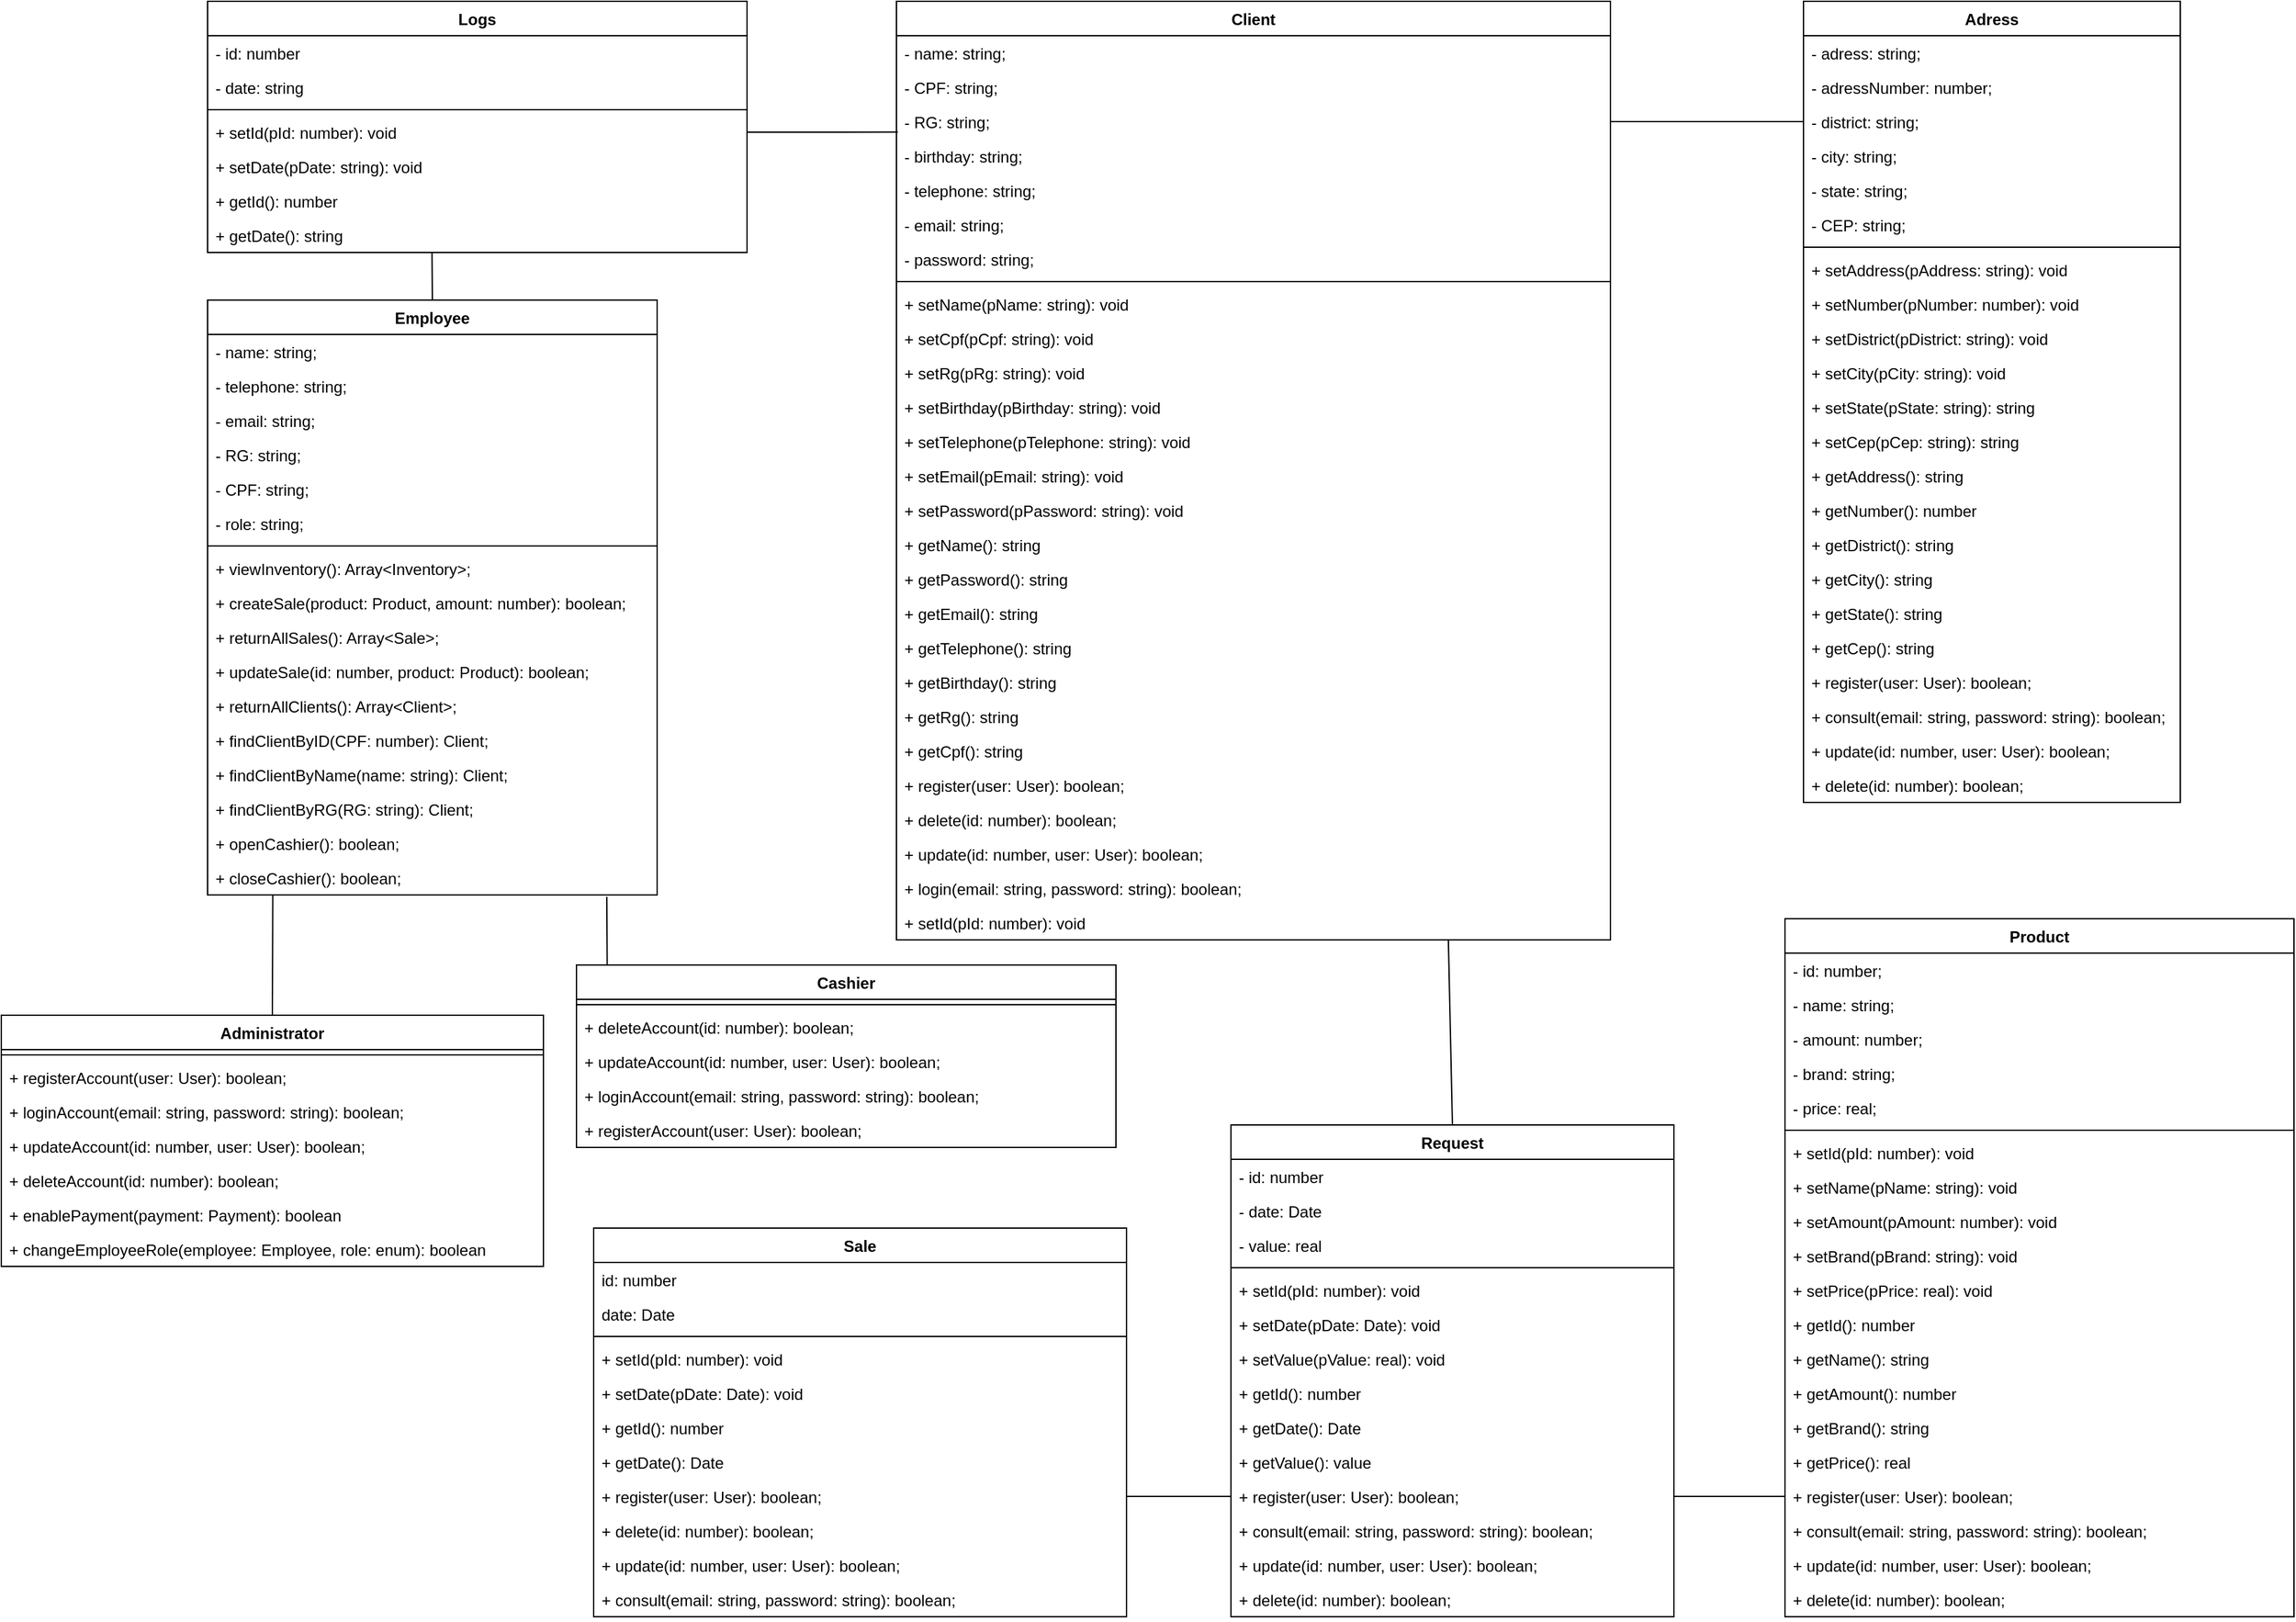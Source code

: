 <mxfile version="20.6.0" type="device"><diagram id="tKwl5_TfvMXW7KMyTv_k" name="diagrama de classes"><mxGraphModel dx="4805" dy="2795" grid="1" gridSize="10" guides="1" tooltips="1" connect="1" arrows="1" fold="1" page="1" pageScale="1" pageWidth="827" pageHeight="1169" math="0" shadow="0"><root><mxCell id="0"/><mxCell id="1" parent="0"/><mxCell id="z7mMHVR0RFEqDl9WPPg_-149" style="edgeStyle=none;rounded=0;orthogonalLoop=1;jettySize=auto;html=1;exitX=0.5;exitY=0;exitDx=0;exitDy=0;entryX=0.416;entryY=1.006;entryDx=0;entryDy=0;entryPerimeter=0;endArrow=none;endFill=0;" edge="1" parent="1" source="z7mMHVR0RFEqDl9WPPg_-150" target="z7mMHVR0RFEqDl9WPPg_-293"><mxGeometry relative="1" as="geometry"/></mxCell><mxCell id="z7mMHVR0RFEqDl9WPPg_-150" value="Employee" style="swimlane;fontStyle=1;align=center;verticalAlign=top;childLayout=stackLayout;horizontal=1;startSize=26;horizontalStack=0;resizeParent=1;resizeParentMax=0;resizeLast=0;collapsible=1;marginBottom=0;" vertex="1" parent="1"><mxGeometry x="-1086" y="207" width="340" height="450" as="geometry"/></mxCell><mxCell id="z7mMHVR0RFEqDl9WPPg_-151" value="- name: string;" style="text;strokeColor=none;fillColor=none;align=left;verticalAlign=top;spacingLeft=4;spacingRight=4;overflow=hidden;rotatable=0;points=[[0,0.5],[1,0.5]];portConstraint=eastwest;" vertex="1" parent="z7mMHVR0RFEqDl9WPPg_-150"><mxGeometry y="26" width="340" height="26" as="geometry"/></mxCell><mxCell id="z7mMHVR0RFEqDl9WPPg_-152" value="- telephone: string;" style="text;strokeColor=none;fillColor=none;align=left;verticalAlign=top;spacingLeft=4;spacingRight=4;overflow=hidden;rotatable=0;points=[[0,0.5],[1,0.5]];portConstraint=eastwest;" vertex="1" parent="z7mMHVR0RFEqDl9WPPg_-150"><mxGeometry y="52" width="340" height="26" as="geometry"/></mxCell><mxCell id="z7mMHVR0RFEqDl9WPPg_-153" value="- email: string;" style="text;strokeColor=none;fillColor=none;align=left;verticalAlign=top;spacingLeft=4;spacingRight=4;overflow=hidden;rotatable=0;points=[[0,0.5],[1,0.5]];portConstraint=eastwest;" vertex="1" parent="z7mMHVR0RFEqDl9WPPg_-150"><mxGeometry y="78" width="340" height="26" as="geometry"/></mxCell><mxCell id="z7mMHVR0RFEqDl9WPPg_-154" value="- RG: string;" style="text;strokeColor=none;fillColor=none;align=left;verticalAlign=top;spacingLeft=4;spacingRight=4;overflow=hidden;rotatable=0;points=[[0,0.5],[1,0.5]];portConstraint=eastwest;" vertex="1" parent="z7mMHVR0RFEqDl9WPPg_-150"><mxGeometry y="104" width="340" height="26" as="geometry"/></mxCell><mxCell id="z7mMHVR0RFEqDl9WPPg_-155" value="- CPF: string;" style="text;strokeColor=none;fillColor=none;align=left;verticalAlign=top;spacingLeft=4;spacingRight=4;overflow=hidden;rotatable=0;points=[[0,0.5],[1,0.5]];portConstraint=eastwest;" vertex="1" parent="z7mMHVR0RFEqDl9WPPg_-150"><mxGeometry y="130" width="340" height="26" as="geometry"/></mxCell><mxCell id="z7mMHVR0RFEqDl9WPPg_-156" value="- role: string;" style="text;strokeColor=none;fillColor=none;align=left;verticalAlign=top;spacingLeft=4;spacingRight=4;overflow=hidden;rotatable=0;points=[[0,0.5],[1,0.5]];portConstraint=eastwest;" vertex="1" parent="z7mMHVR0RFEqDl9WPPg_-150"><mxGeometry y="156" width="340" height="26" as="geometry"/></mxCell><mxCell id="z7mMHVR0RFEqDl9WPPg_-157" value="" style="line;strokeWidth=1;fillColor=none;align=left;verticalAlign=middle;spacingTop=-1;spacingLeft=3;spacingRight=3;rotatable=0;labelPosition=right;points=[];portConstraint=eastwest;strokeColor=inherit;" vertex="1" parent="z7mMHVR0RFEqDl9WPPg_-150"><mxGeometry y="182" width="340" height="8" as="geometry"/></mxCell><mxCell id="z7mMHVR0RFEqDl9WPPg_-158" value="+ viewInventory(): Array&lt;Inventory&gt;;" style="text;strokeColor=none;fillColor=none;align=left;verticalAlign=top;spacingLeft=4;spacingRight=4;overflow=hidden;rotatable=0;points=[[0,0.5],[1,0.5]];portConstraint=eastwest;" vertex="1" parent="z7mMHVR0RFEqDl9WPPg_-150"><mxGeometry y="190" width="340" height="26" as="geometry"/></mxCell><mxCell id="z7mMHVR0RFEqDl9WPPg_-159" value="+ createSale(product: Product, amount: number): boolean;" style="text;strokeColor=none;fillColor=none;align=left;verticalAlign=top;spacingLeft=4;spacingRight=4;overflow=hidden;rotatable=0;points=[[0,0.5],[1,0.5]];portConstraint=eastwest;" vertex="1" parent="z7mMHVR0RFEqDl9WPPg_-150"><mxGeometry y="216" width="340" height="26" as="geometry"/></mxCell><mxCell id="z7mMHVR0RFEqDl9WPPg_-160" value="+ returnAllSales(): Array&lt;Sale&gt;;" style="text;strokeColor=none;fillColor=none;align=left;verticalAlign=top;spacingLeft=4;spacingRight=4;overflow=hidden;rotatable=0;points=[[0,0.5],[1,0.5]];portConstraint=eastwest;" vertex="1" parent="z7mMHVR0RFEqDl9WPPg_-150"><mxGeometry y="242" width="340" height="26" as="geometry"/></mxCell><mxCell id="z7mMHVR0RFEqDl9WPPg_-161" value="+ updateSale(id: number, product: Product): boolean;" style="text;strokeColor=none;fillColor=none;align=left;verticalAlign=top;spacingLeft=4;spacingRight=4;overflow=hidden;rotatable=0;points=[[0,0.5],[1,0.5]];portConstraint=eastwest;" vertex="1" parent="z7mMHVR0RFEqDl9WPPg_-150"><mxGeometry y="268" width="340" height="26" as="geometry"/></mxCell><mxCell id="z7mMHVR0RFEqDl9WPPg_-162" value="+ returnAllClients(): Array&lt;Client&gt;;" style="text;strokeColor=none;fillColor=none;align=left;verticalAlign=top;spacingLeft=4;spacingRight=4;overflow=hidden;rotatable=0;points=[[0,0.5],[1,0.5]];portConstraint=eastwest;" vertex="1" parent="z7mMHVR0RFEqDl9WPPg_-150"><mxGeometry y="294" width="340" height="26" as="geometry"/></mxCell><mxCell id="z7mMHVR0RFEqDl9WPPg_-163" value="+ findClientByID(CPF: number): Client;" style="text;strokeColor=none;fillColor=none;align=left;verticalAlign=top;spacingLeft=4;spacingRight=4;overflow=hidden;rotatable=0;points=[[0,0.5],[1,0.5]];portConstraint=eastwest;" vertex="1" parent="z7mMHVR0RFEqDl9WPPg_-150"><mxGeometry y="320" width="340" height="26" as="geometry"/></mxCell><mxCell id="z7mMHVR0RFEqDl9WPPg_-164" value="+ findClientByName(name: string): Client;" style="text;strokeColor=none;fillColor=none;align=left;verticalAlign=top;spacingLeft=4;spacingRight=4;overflow=hidden;rotatable=0;points=[[0,0.5],[1,0.5]];portConstraint=eastwest;" vertex="1" parent="z7mMHVR0RFEqDl9WPPg_-150"><mxGeometry y="346" width="340" height="26" as="geometry"/></mxCell><mxCell id="z7mMHVR0RFEqDl9WPPg_-165" value="+ findClientByRG(RG: string): Client;" style="text;strokeColor=none;fillColor=none;align=left;verticalAlign=top;spacingLeft=4;spacingRight=4;overflow=hidden;rotatable=0;points=[[0,0.5],[1,0.5]];portConstraint=eastwest;" vertex="1" parent="z7mMHVR0RFEqDl9WPPg_-150"><mxGeometry y="372" width="340" height="26" as="geometry"/></mxCell><mxCell id="z7mMHVR0RFEqDl9WPPg_-166" value="+ openCashier(): boolean;" style="text;strokeColor=none;fillColor=none;align=left;verticalAlign=top;spacingLeft=4;spacingRight=4;overflow=hidden;rotatable=0;points=[[0,0.5],[1,0.5]];portConstraint=eastwest;" vertex="1" parent="z7mMHVR0RFEqDl9WPPg_-150"><mxGeometry y="398" width="340" height="26" as="geometry"/></mxCell><mxCell id="z7mMHVR0RFEqDl9WPPg_-167" value="+ closeCashier(): boolean;" style="text;strokeColor=none;fillColor=none;align=left;verticalAlign=top;spacingLeft=4;spacingRight=4;overflow=hidden;rotatable=0;points=[[0,0.5],[1,0.5]];portConstraint=eastwest;" vertex="1" parent="z7mMHVR0RFEqDl9WPPg_-150"><mxGeometry y="424" width="340" height="26" as="geometry"/></mxCell><mxCell id="z7mMHVR0RFEqDl9WPPg_-168" style="edgeStyle=none;rounded=0;orthogonalLoop=1;jettySize=auto;html=1;exitX=0.5;exitY=0;exitDx=0;exitDy=0;endArrow=none;endFill=0;entryX=0.145;entryY=1;entryDx=0;entryDy=0;entryPerimeter=0;" edge="1" parent="1" source="z7mMHVR0RFEqDl9WPPg_-169" target="z7mMHVR0RFEqDl9WPPg_-167"><mxGeometry relative="1" as="geometry"><mxPoint x="-1038" y="659" as="targetPoint"/></mxGeometry></mxCell><mxCell id="z7mMHVR0RFEqDl9WPPg_-169" value="Administrator" style="swimlane;fontStyle=1;align=center;verticalAlign=top;childLayout=stackLayout;horizontal=1;startSize=26;horizontalStack=0;resizeParent=1;resizeParentMax=0;resizeLast=0;collapsible=1;marginBottom=0;" vertex="1" parent="1"><mxGeometry x="-1242" y="748" width="410" height="190" as="geometry"/></mxCell><mxCell id="z7mMHVR0RFEqDl9WPPg_-170" value="" style="line;strokeWidth=1;fillColor=none;align=left;verticalAlign=middle;spacingTop=-1;spacingLeft=3;spacingRight=3;rotatable=0;labelPosition=right;points=[];portConstraint=eastwest;strokeColor=inherit;" vertex="1" parent="z7mMHVR0RFEqDl9WPPg_-169"><mxGeometry y="26" width="410" height="8" as="geometry"/></mxCell><mxCell id="z7mMHVR0RFEqDl9WPPg_-171" value="+ registerAccount(user: User): boolean;" style="text;strokeColor=none;fillColor=none;align=left;verticalAlign=top;spacingLeft=4;spacingRight=4;overflow=hidden;rotatable=0;points=[[0,0.5],[1,0.5]];portConstraint=eastwest;" vertex="1" parent="z7mMHVR0RFEqDl9WPPg_-169"><mxGeometry y="34" width="410" height="26" as="geometry"/></mxCell><mxCell id="z7mMHVR0RFEqDl9WPPg_-172" value="+ loginAccount(email: string, password: string): boolean;" style="text;strokeColor=none;fillColor=none;align=left;verticalAlign=top;spacingLeft=4;spacingRight=4;overflow=hidden;rotatable=0;points=[[0,0.5],[1,0.5]];portConstraint=eastwest;" vertex="1" parent="z7mMHVR0RFEqDl9WPPg_-169"><mxGeometry y="60" width="410" height="26" as="geometry"/></mxCell><mxCell id="z7mMHVR0RFEqDl9WPPg_-173" value="+ updateAccount(id: number, user: User): boolean;" style="text;strokeColor=none;fillColor=none;align=left;verticalAlign=top;spacingLeft=4;spacingRight=4;overflow=hidden;rotatable=0;points=[[0,0.5],[1,0.5]];portConstraint=eastwest;" vertex="1" parent="z7mMHVR0RFEqDl9WPPg_-169"><mxGeometry y="86" width="410" height="26" as="geometry"/></mxCell><mxCell id="z7mMHVR0RFEqDl9WPPg_-174" value="+ deleteAccount(id: number): boolean;" style="text;strokeColor=none;fillColor=none;align=left;verticalAlign=top;spacingLeft=4;spacingRight=4;overflow=hidden;rotatable=0;points=[[0,0.5],[1,0.5]];portConstraint=eastwest;" vertex="1" parent="z7mMHVR0RFEqDl9WPPg_-169"><mxGeometry y="112" width="410" height="26" as="geometry"/></mxCell><mxCell id="z7mMHVR0RFEqDl9WPPg_-175" value="+ enablePayment(payment: Payment): boolean" style="text;strokeColor=none;fillColor=none;align=left;verticalAlign=top;spacingLeft=4;spacingRight=4;overflow=hidden;rotatable=0;points=[[0,0.5],[1,0.5]];portConstraint=eastwest;" vertex="1" parent="z7mMHVR0RFEqDl9WPPg_-169"><mxGeometry y="138" width="410" height="26" as="geometry"/></mxCell><mxCell id="z7mMHVR0RFEqDl9WPPg_-176" value="+ changeEmployeeRole(employee: Employee, role: enum): boolean" style="text;strokeColor=none;fillColor=none;align=left;verticalAlign=top;spacingLeft=4;spacingRight=4;overflow=hidden;rotatable=0;points=[[0,0.5],[1,0.5]];portConstraint=eastwest;" vertex="1" parent="z7mMHVR0RFEqDl9WPPg_-169"><mxGeometry y="164" width="410" height="26" as="geometry"/></mxCell><mxCell id="z7mMHVR0RFEqDl9WPPg_-177" style="edgeStyle=none;rounded=0;orthogonalLoop=1;jettySize=auto;html=1;exitX=0.057;exitY=0.012;exitDx=0;exitDy=0;entryX=0.888;entryY=1.051;entryDx=0;entryDy=0;entryPerimeter=0;endArrow=none;endFill=0;exitPerimeter=0;" edge="1" parent="1" source="z7mMHVR0RFEqDl9WPPg_-178" target="z7mMHVR0RFEqDl9WPPg_-167"><mxGeometry relative="1" as="geometry"/></mxCell><mxCell id="z7mMHVR0RFEqDl9WPPg_-178" value="Cashier" style="swimlane;fontStyle=1;align=center;verticalAlign=top;childLayout=stackLayout;horizontal=1;startSize=26;horizontalStack=0;resizeParent=1;resizeParentMax=0;resizeLast=0;collapsible=1;marginBottom=0;" vertex="1" parent="1"><mxGeometry x="-807" y="710" width="408" height="138" as="geometry"/></mxCell><mxCell id="z7mMHVR0RFEqDl9WPPg_-179" value="" style="line;strokeWidth=1;fillColor=none;align=left;verticalAlign=middle;spacingTop=-1;spacingLeft=3;spacingRight=3;rotatable=0;labelPosition=right;points=[];portConstraint=eastwest;strokeColor=inherit;" vertex="1" parent="z7mMHVR0RFEqDl9WPPg_-178"><mxGeometry y="26" width="408" height="8" as="geometry"/></mxCell><mxCell id="z7mMHVR0RFEqDl9WPPg_-180" value="+ deleteAccount(id: number): boolean;" style="text;strokeColor=none;fillColor=none;align=left;verticalAlign=top;spacingLeft=4;spacingRight=4;overflow=hidden;rotatable=0;points=[[0,0.5],[1,0.5]];portConstraint=eastwest;" vertex="1" parent="z7mMHVR0RFEqDl9WPPg_-178"><mxGeometry y="34" width="408" height="26" as="geometry"/></mxCell><mxCell id="z7mMHVR0RFEqDl9WPPg_-181" value="+ updateAccount(id: number, user: User): boolean;" style="text;strokeColor=none;fillColor=none;align=left;verticalAlign=top;spacingLeft=4;spacingRight=4;overflow=hidden;rotatable=0;points=[[0,0.5],[1,0.5]];portConstraint=eastwest;" vertex="1" parent="z7mMHVR0RFEqDl9WPPg_-178"><mxGeometry y="60" width="408" height="26" as="geometry"/></mxCell><mxCell id="z7mMHVR0RFEqDl9WPPg_-182" value="+ loginAccount(email: string, password: string): boolean;" style="text;strokeColor=none;fillColor=none;align=left;verticalAlign=top;spacingLeft=4;spacingRight=4;overflow=hidden;rotatable=0;points=[[0,0.5],[1,0.5]];portConstraint=eastwest;" vertex="1" parent="z7mMHVR0RFEqDl9WPPg_-178"><mxGeometry y="86" width="408" height="26" as="geometry"/></mxCell><mxCell id="z7mMHVR0RFEqDl9WPPg_-183" value="+ registerAccount(user: User): boolean;" style="text;strokeColor=none;fillColor=none;align=left;verticalAlign=top;spacingLeft=4;spacingRight=4;overflow=hidden;rotatable=0;points=[[0,0.5],[1,0.5]];portConstraint=eastwest;" vertex="1" parent="z7mMHVR0RFEqDl9WPPg_-178"><mxGeometry y="112" width="408" height="26" as="geometry"/></mxCell><mxCell id="z7mMHVR0RFEqDl9WPPg_-184" value="Client" style="swimlane;fontStyle=1;align=center;verticalAlign=top;childLayout=stackLayout;horizontal=1;startSize=26;horizontalStack=0;resizeParent=1;resizeParentMax=0;resizeLast=0;collapsible=1;marginBottom=0;" vertex="1" parent="1"><mxGeometry x="-565" y="-19" width="540" height="710" as="geometry"/></mxCell><mxCell id="z7mMHVR0RFEqDl9WPPg_-185" value="- name: string;" style="text;strokeColor=none;fillColor=none;align=left;verticalAlign=top;spacingLeft=4;spacingRight=4;overflow=hidden;rotatable=0;points=[[0,0.5],[1,0.5]];portConstraint=eastwest;" vertex="1" parent="z7mMHVR0RFEqDl9WPPg_-184"><mxGeometry y="26" width="540" height="26" as="geometry"/></mxCell><mxCell id="z7mMHVR0RFEqDl9WPPg_-186" value="- CPF: string;" style="text;strokeColor=none;fillColor=none;align=left;verticalAlign=top;spacingLeft=4;spacingRight=4;overflow=hidden;rotatable=0;points=[[0,0.5],[1,0.5]];portConstraint=eastwest;" vertex="1" parent="z7mMHVR0RFEqDl9WPPg_-184"><mxGeometry y="52" width="540" height="26" as="geometry"/></mxCell><mxCell id="z7mMHVR0RFEqDl9WPPg_-187" value="- RG: string;" style="text;strokeColor=none;fillColor=none;align=left;verticalAlign=top;spacingLeft=4;spacingRight=4;overflow=hidden;rotatable=0;points=[[0,0.5],[1,0.5]];portConstraint=eastwest;" vertex="1" parent="z7mMHVR0RFEqDl9WPPg_-184"><mxGeometry y="78" width="540" height="26" as="geometry"/></mxCell><mxCell id="z7mMHVR0RFEqDl9WPPg_-188" value="- birthday: string;" style="text;strokeColor=none;fillColor=none;align=left;verticalAlign=top;spacingLeft=4;spacingRight=4;overflow=hidden;rotatable=0;points=[[0,0.5],[1,0.5]];portConstraint=eastwest;" vertex="1" parent="z7mMHVR0RFEqDl9WPPg_-184"><mxGeometry y="104" width="540" height="26" as="geometry"/></mxCell><mxCell id="z7mMHVR0RFEqDl9WPPg_-189" value="- telephone: string;" style="text;strokeColor=none;fillColor=none;align=left;verticalAlign=top;spacingLeft=4;spacingRight=4;overflow=hidden;rotatable=0;points=[[0,0.5],[1,0.5]];portConstraint=eastwest;" vertex="1" parent="z7mMHVR0RFEqDl9WPPg_-184"><mxGeometry y="130" width="540" height="26" as="geometry"/></mxCell><mxCell id="z7mMHVR0RFEqDl9WPPg_-190" value="- email: string;" style="text;strokeColor=none;fillColor=none;align=left;verticalAlign=top;spacingLeft=4;spacingRight=4;overflow=hidden;rotatable=0;points=[[0,0.5],[1,0.5]];portConstraint=eastwest;" vertex="1" parent="z7mMHVR0RFEqDl9WPPg_-184"><mxGeometry y="156" width="540" height="26" as="geometry"/></mxCell><mxCell id="z7mMHVR0RFEqDl9WPPg_-191" value="- password: string;" style="text;strokeColor=none;fillColor=none;align=left;verticalAlign=top;spacingLeft=4;spacingRight=4;overflow=hidden;rotatable=0;points=[[0,0.5],[1,0.5]];portConstraint=eastwest;" vertex="1" parent="z7mMHVR0RFEqDl9WPPg_-184"><mxGeometry y="182" width="540" height="26" as="geometry"/></mxCell><mxCell id="z7mMHVR0RFEqDl9WPPg_-192" value="" style="line;strokeWidth=1;fillColor=none;align=left;verticalAlign=middle;spacingTop=-1;spacingLeft=3;spacingRight=3;rotatable=0;labelPosition=right;points=[];portConstraint=eastwest;strokeColor=inherit;" vertex="1" parent="z7mMHVR0RFEqDl9WPPg_-184"><mxGeometry y="208" width="540" height="8" as="geometry"/></mxCell><mxCell id="z7mMHVR0RFEqDl9WPPg_-193" value="+ setName(pName: string): void" style="text;strokeColor=none;fillColor=none;align=left;verticalAlign=top;spacingLeft=4;spacingRight=4;overflow=hidden;rotatable=0;points=[[0,0.5],[1,0.5]];portConstraint=eastwest;" vertex="1" parent="z7mMHVR0RFEqDl9WPPg_-184"><mxGeometry y="216" width="540" height="26" as="geometry"/></mxCell><mxCell id="z7mMHVR0RFEqDl9WPPg_-194" value="+ setCpf(pCpf: string): void" style="text;strokeColor=none;fillColor=none;align=left;verticalAlign=top;spacingLeft=4;spacingRight=4;overflow=hidden;rotatable=0;points=[[0,0.5],[1,0.5]];portConstraint=eastwest;" vertex="1" parent="z7mMHVR0RFEqDl9WPPg_-184"><mxGeometry y="242" width="540" height="26" as="geometry"/></mxCell><mxCell id="z7mMHVR0RFEqDl9WPPg_-195" value="+ setRg(pRg: string): void" style="text;strokeColor=none;fillColor=none;align=left;verticalAlign=top;spacingLeft=4;spacingRight=4;overflow=hidden;rotatable=0;points=[[0,0.5],[1,0.5]];portConstraint=eastwest;" vertex="1" parent="z7mMHVR0RFEqDl9WPPg_-184"><mxGeometry y="268" width="540" height="26" as="geometry"/></mxCell><mxCell id="z7mMHVR0RFEqDl9WPPg_-196" value="+ setBirthday(pBirthday: string): void" style="text;strokeColor=none;fillColor=none;align=left;verticalAlign=top;spacingLeft=4;spacingRight=4;overflow=hidden;rotatable=0;points=[[0,0.5],[1,0.5]];portConstraint=eastwest;" vertex="1" parent="z7mMHVR0RFEqDl9WPPg_-184"><mxGeometry y="294" width="540" height="26" as="geometry"/></mxCell><mxCell id="z7mMHVR0RFEqDl9WPPg_-197" value="+ setTelephone(pTelephone: string): void" style="text;strokeColor=none;fillColor=none;align=left;verticalAlign=top;spacingLeft=4;spacingRight=4;overflow=hidden;rotatable=0;points=[[0,0.5],[1,0.5]];portConstraint=eastwest;" vertex="1" parent="z7mMHVR0RFEqDl9WPPg_-184"><mxGeometry y="320" width="540" height="26" as="geometry"/></mxCell><mxCell id="z7mMHVR0RFEqDl9WPPg_-198" value="+ setEmail(pEmail: string): void" style="text;strokeColor=none;fillColor=none;align=left;verticalAlign=top;spacingLeft=4;spacingRight=4;overflow=hidden;rotatable=0;points=[[0,0.5],[1,0.5]];portConstraint=eastwest;" vertex="1" parent="z7mMHVR0RFEqDl9WPPg_-184"><mxGeometry y="346" width="540" height="26" as="geometry"/></mxCell><mxCell id="z7mMHVR0RFEqDl9WPPg_-199" value="+ setPassword(pPassword: string): void" style="text;strokeColor=none;fillColor=none;align=left;verticalAlign=top;spacingLeft=4;spacingRight=4;overflow=hidden;rotatable=0;points=[[0,0.5],[1,0.5]];portConstraint=eastwest;" vertex="1" parent="z7mMHVR0RFEqDl9WPPg_-184"><mxGeometry y="372" width="540" height="26" as="geometry"/></mxCell><mxCell id="z7mMHVR0RFEqDl9WPPg_-200" value="+ getName(): string" style="text;strokeColor=none;fillColor=none;align=left;verticalAlign=top;spacingLeft=4;spacingRight=4;overflow=hidden;rotatable=0;points=[[0,0.5],[1,0.5]];portConstraint=eastwest;" vertex="1" parent="z7mMHVR0RFEqDl9WPPg_-184"><mxGeometry y="398" width="540" height="26" as="geometry"/></mxCell><mxCell id="z7mMHVR0RFEqDl9WPPg_-201" value="+ getPassword(): string" style="text;strokeColor=none;fillColor=none;align=left;verticalAlign=top;spacingLeft=4;spacingRight=4;overflow=hidden;rotatable=0;points=[[0,0.5],[1,0.5]];portConstraint=eastwest;" vertex="1" parent="z7mMHVR0RFEqDl9WPPg_-184"><mxGeometry y="424" width="540" height="26" as="geometry"/></mxCell><mxCell id="z7mMHVR0RFEqDl9WPPg_-202" value="+ getEmail(): string" style="text;strokeColor=none;fillColor=none;align=left;verticalAlign=top;spacingLeft=4;spacingRight=4;overflow=hidden;rotatable=0;points=[[0,0.5],[1,0.5]];portConstraint=eastwest;" vertex="1" parent="z7mMHVR0RFEqDl9WPPg_-184"><mxGeometry y="450" width="540" height="26" as="geometry"/></mxCell><mxCell id="z7mMHVR0RFEqDl9WPPg_-203" value="+ getTelephone(): string" style="text;strokeColor=none;fillColor=none;align=left;verticalAlign=top;spacingLeft=4;spacingRight=4;overflow=hidden;rotatable=0;points=[[0,0.5],[1,0.5]];portConstraint=eastwest;" vertex="1" parent="z7mMHVR0RFEqDl9WPPg_-184"><mxGeometry y="476" width="540" height="26" as="geometry"/></mxCell><mxCell id="z7mMHVR0RFEqDl9WPPg_-204" value="+ getBirthday(): string" style="text;strokeColor=none;fillColor=none;align=left;verticalAlign=top;spacingLeft=4;spacingRight=4;overflow=hidden;rotatable=0;points=[[0,0.5],[1,0.5]];portConstraint=eastwest;" vertex="1" parent="z7mMHVR0RFEqDl9WPPg_-184"><mxGeometry y="502" width="540" height="26" as="geometry"/></mxCell><mxCell id="z7mMHVR0RFEqDl9WPPg_-205" value="+ getRg(): string" style="text;strokeColor=none;fillColor=none;align=left;verticalAlign=top;spacingLeft=4;spacingRight=4;overflow=hidden;rotatable=0;points=[[0,0.5],[1,0.5]];portConstraint=eastwest;" vertex="1" parent="z7mMHVR0RFEqDl9WPPg_-184"><mxGeometry y="528" width="540" height="26" as="geometry"/></mxCell><mxCell id="z7mMHVR0RFEqDl9WPPg_-206" value="+ getCpf(): string" style="text;strokeColor=none;fillColor=none;align=left;verticalAlign=top;spacingLeft=4;spacingRight=4;overflow=hidden;rotatable=0;points=[[0,0.5],[1,0.5]];portConstraint=eastwest;" vertex="1" parent="z7mMHVR0RFEqDl9WPPg_-184"><mxGeometry y="554" width="540" height="26" as="geometry"/></mxCell><mxCell id="z7mMHVR0RFEqDl9WPPg_-207" value="+ register(user: User): boolean;" style="text;strokeColor=none;fillColor=none;align=left;verticalAlign=top;spacingLeft=4;spacingRight=4;overflow=hidden;rotatable=0;points=[[0,0.5],[1,0.5]];portConstraint=eastwest;" vertex="1" parent="z7mMHVR0RFEqDl9WPPg_-184"><mxGeometry y="580" width="540" height="26" as="geometry"/></mxCell><mxCell id="z7mMHVR0RFEqDl9WPPg_-208" value="+ delete(id: number): boolean;" style="text;strokeColor=none;fillColor=none;align=left;verticalAlign=top;spacingLeft=4;spacingRight=4;overflow=hidden;rotatable=0;points=[[0,0.5],[1,0.5]];portConstraint=eastwest;" vertex="1" parent="z7mMHVR0RFEqDl9WPPg_-184"><mxGeometry y="606" width="540" height="26" as="geometry"/></mxCell><mxCell id="z7mMHVR0RFEqDl9WPPg_-209" value="+ update(id: number, user: User): boolean;" style="text;strokeColor=none;fillColor=none;align=left;verticalAlign=top;spacingLeft=4;spacingRight=4;overflow=hidden;rotatable=0;points=[[0,0.5],[1,0.5]];portConstraint=eastwest;" vertex="1" parent="z7mMHVR0RFEqDl9WPPg_-184"><mxGeometry y="632" width="540" height="26" as="geometry"/></mxCell><mxCell id="z7mMHVR0RFEqDl9WPPg_-210" value="+ login(email: string, password: string): boolean;" style="text;strokeColor=none;fillColor=none;align=left;verticalAlign=top;spacingLeft=4;spacingRight=4;overflow=hidden;rotatable=0;points=[[0,0.5],[1,0.5]];portConstraint=eastwest;" vertex="1" parent="z7mMHVR0RFEqDl9WPPg_-184"><mxGeometry y="658" width="540" height="26" as="geometry"/></mxCell><mxCell id="z7mMHVR0RFEqDl9WPPg_-211" value="+ setId(pId: number): void" style="text;strokeColor=none;fillColor=none;align=left;verticalAlign=top;spacingLeft=4;spacingRight=4;overflow=hidden;rotatable=0;points=[[0,0.5],[1,0.5]];portConstraint=eastwest;" vertex="1" parent="z7mMHVR0RFEqDl9WPPg_-184"><mxGeometry y="684" width="540" height="26" as="geometry"/></mxCell><mxCell id="z7mMHVR0RFEqDl9WPPg_-212" style="edgeStyle=none;rounded=0;orthogonalLoop=1;jettySize=auto;html=1;exitX=0.5;exitY=0;exitDx=0;exitDy=0;entryX=0.773;entryY=0.993;entryDx=0;entryDy=0;entryPerimeter=0;endArrow=none;endFill=0;" edge="1" parent="1" source="z7mMHVR0RFEqDl9WPPg_-213" target="z7mMHVR0RFEqDl9WPPg_-211"><mxGeometry relative="1" as="geometry"/></mxCell><mxCell id="z7mMHVR0RFEqDl9WPPg_-213" value="Request" style="swimlane;fontStyle=1;align=center;verticalAlign=top;childLayout=stackLayout;horizontal=1;startSize=26;horizontalStack=0;resizeParent=1;resizeParentMax=0;resizeLast=0;collapsible=1;marginBottom=0;" vertex="1" parent="1"><mxGeometry x="-312" y="831" width="335" height="372" as="geometry"/></mxCell><mxCell id="z7mMHVR0RFEqDl9WPPg_-214" value="- id: number" style="text;strokeColor=none;fillColor=none;align=left;verticalAlign=top;spacingLeft=4;spacingRight=4;overflow=hidden;rotatable=0;points=[[0,0.5],[1,0.5]];portConstraint=eastwest;" vertex="1" parent="z7mMHVR0RFEqDl9WPPg_-213"><mxGeometry y="26" width="335" height="26" as="geometry"/></mxCell><mxCell id="z7mMHVR0RFEqDl9WPPg_-215" value="- date: Date" style="text;strokeColor=none;fillColor=none;align=left;verticalAlign=top;spacingLeft=4;spacingRight=4;overflow=hidden;rotatable=0;points=[[0,0.5],[1,0.5]];portConstraint=eastwest;" vertex="1" parent="z7mMHVR0RFEqDl9WPPg_-213"><mxGeometry y="52" width="335" height="26" as="geometry"/></mxCell><mxCell id="z7mMHVR0RFEqDl9WPPg_-216" value="- value: real" style="text;strokeColor=none;fillColor=none;align=left;verticalAlign=top;spacingLeft=4;spacingRight=4;overflow=hidden;rotatable=0;points=[[0,0.5],[1,0.5]];portConstraint=eastwest;" vertex="1" parent="z7mMHVR0RFEqDl9WPPg_-213"><mxGeometry y="78" width="335" height="26" as="geometry"/></mxCell><mxCell id="z7mMHVR0RFEqDl9WPPg_-217" value="" style="line;strokeWidth=1;fillColor=none;align=left;verticalAlign=middle;spacingTop=-1;spacingLeft=3;spacingRight=3;rotatable=0;labelPosition=right;points=[];portConstraint=eastwest;strokeColor=inherit;" vertex="1" parent="z7mMHVR0RFEqDl9WPPg_-213"><mxGeometry y="104" width="335" height="8" as="geometry"/></mxCell><mxCell id="z7mMHVR0RFEqDl9WPPg_-218" value="+ setId(pId: number): void" style="text;strokeColor=none;fillColor=none;align=left;verticalAlign=top;spacingLeft=4;spacingRight=4;overflow=hidden;rotatable=0;points=[[0,0.5],[1,0.5]];portConstraint=eastwest;" vertex="1" parent="z7mMHVR0RFEqDl9WPPg_-213"><mxGeometry y="112" width="335" height="26" as="geometry"/></mxCell><mxCell id="z7mMHVR0RFEqDl9WPPg_-219" value="+ setDate(pDate: Date): void" style="text;strokeColor=none;fillColor=none;align=left;verticalAlign=top;spacingLeft=4;spacingRight=4;overflow=hidden;rotatable=0;points=[[0,0.5],[1,0.5]];portConstraint=eastwest;" vertex="1" parent="z7mMHVR0RFEqDl9WPPg_-213"><mxGeometry y="138" width="335" height="26" as="geometry"/></mxCell><mxCell id="z7mMHVR0RFEqDl9WPPg_-220" value="+ setValue(pValue: real): void" style="text;strokeColor=none;fillColor=none;align=left;verticalAlign=top;spacingLeft=4;spacingRight=4;overflow=hidden;rotatable=0;points=[[0,0.5],[1,0.5]];portConstraint=eastwest;" vertex="1" parent="z7mMHVR0RFEqDl9WPPg_-213"><mxGeometry y="164" width="335" height="26" as="geometry"/></mxCell><mxCell id="z7mMHVR0RFEqDl9WPPg_-221" value="+ getId(): number" style="text;strokeColor=none;fillColor=none;align=left;verticalAlign=top;spacingLeft=4;spacingRight=4;overflow=hidden;rotatable=0;points=[[0,0.5],[1,0.5]];portConstraint=eastwest;" vertex="1" parent="z7mMHVR0RFEqDl9WPPg_-213"><mxGeometry y="190" width="335" height="26" as="geometry"/></mxCell><mxCell id="z7mMHVR0RFEqDl9WPPg_-222" value="+ getDate(): Date" style="text;strokeColor=none;fillColor=none;align=left;verticalAlign=top;spacingLeft=4;spacingRight=4;overflow=hidden;rotatable=0;points=[[0,0.5],[1,0.5]];portConstraint=eastwest;" vertex="1" parent="z7mMHVR0RFEqDl9WPPg_-213"><mxGeometry y="216" width="335" height="26" as="geometry"/></mxCell><mxCell id="z7mMHVR0RFEqDl9WPPg_-223" value="+ getValue(): value" style="text;strokeColor=none;fillColor=none;align=left;verticalAlign=top;spacingLeft=4;spacingRight=4;overflow=hidden;rotatable=0;points=[[0,0.5],[1,0.5]];portConstraint=eastwest;" vertex="1" parent="z7mMHVR0RFEqDl9WPPg_-213"><mxGeometry y="242" width="335" height="26" as="geometry"/></mxCell><mxCell id="z7mMHVR0RFEqDl9WPPg_-224" value="+ register(user: User): boolean;" style="text;strokeColor=none;fillColor=none;align=left;verticalAlign=top;spacingLeft=4;spacingRight=4;overflow=hidden;rotatable=0;points=[[0,0.5],[1,0.5]];portConstraint=eastwest;" vertex="1" parent="z7mMHVR0RFEqDl9WPPg_-213"><mxGeometry y="268" width="335" height="26" as="geometry"/></mxCell><mxCell id="z7mMHVR0RFEqDl9WPPg_-225" value="+ consult(email: string, password: string): boolean;" style="text;strokeColor=none;fillColor=none;align=left;verticalAlign=top;spacingLeft=4;spacingRight=4;overflow=hidden;rotatable=0;points=[[0,0.5],[1,0.5]];portConstraint=eastwest;" vertex="1" parent="z7mMHVR0RFEqDl9WPPg_-213"><mxGeometry y="294" width="335" height="26" as="geometry"/></mxCell><mxCell id="z7mMHVR0RFEqDl9WPPg_-226" value="+ update(id: number, user: User): boolean;" style="text;strokeColor=none;fillColor=none;align=left;verticalAlign=top;spacingLeft=4;spacingRight=4;overflow=hidden;rotatable=0;points=[[0,0.5],[1,0.5]];portConstraint=eastwest;" vertex="1" parent="z7mMHVR0RFEqDl9WPPg_-213"><mxGeometry y="320" width="335" height="26" as="geometry"/></mxCell><mxCell id="z7mMHVR0RFEqDl9WPPg_-227" value="+ delete(id: number): boolean;" style="text;strokeColor=none;fillColor=none;align=left;verticalAlign=top;spacingLeft=4;spacingRight=4;overflow=hidden;rotatable=0;points=[[0,0.5],[1,0.5]];portConstraint=eastwest;" vertex="1" parent="z7mMHVR0RFEqDl9WPPg_-213"><mxGeometry y="346" width="335" height="26" as="geometry"/></mxCell><mxCell id="z7mMHVR0RFEqDl9WPPg_-228" value="Product" style="swimlane;fontStyle=1;align=center;verticalAlign=top;childLayout=stackLayout;horizontal=1;startSize=26;horizontalStack=0;resizeParent=1;resizeParentMax=0;resizeLast=0;collapsible=1;marginBottom=0;" vertex="1" parent="1"><mxGeometry x="107" y="675" width="385" height="528" as="geometry"/></mxCell><mxCell id="z7mMHVR0RFEqDl9WPPg_-229" value="- id: number;" style="text;strokeColor=none;fillColor=none;align=left;verticalAlign=top;spacingLeft=4;spacingRight=4;overflow=hidden;rotatable=0;points=[[0,0.5],[1,0.5]];portConstraint=eastwest;" vertex="1" parent="z7mMHVR0RFEqDl9WPPg_-228"><mxGeometry y="26" width="385" height="26" as="geometry"/></mxCell><mxCell id="z7mMHVR0RFEqDl9WPPg_-230" value="- name: string;" style="text;strokeColor=none;fillColor=none;align=left;verticalAlign=top;spacingLeft=4;spacingRight=4;overflow=hidden;rotatable=0;points=[[0,0.5],[1,0.5]];portConstraint=eastwest;" vertex="1" parent="z7mMHVR0RFEqDl9WPPg_-228"><mxGeometry y="52" width="385" height="26" as="geometry"/></mxCell><mxCell id="z7mMHVR0RFEqDl9WPPg_-231" value="- amount: number;" style="text;strokeColor=none;fillColor=none;align=left;verticalAlign=top;spacingLeft=4;spacingRight=4;overflow=hidden;rotatable=0;points=[[0,0.5],[1,0.5]];portConstraint=eastwest;" vertex="1" parent="z7mMHVR0RFEqDl9WPPg_-228"><mxGeometry y="78" width="385" height="26" as="geometry"/></mxCell><mxCell id="z7mMHVR0RFEqDl9WPPg_-232" value="- brand: string;" style="text;strokeColor=none;fillColor=none;align=left;verticalAlign=top;spacingLeft=4;spacingRight=4;overflow=hidden;rotatable=0;points=[[0,0.5],[1,0.5]];portConstraint=eastwest;" vertex="1" parent="z7mMHVR0RFEqDl9WPPg_-228"><mxGeometry y="104" width="385" height="26" as="geometry"/></mxCell><mxCell id="z7mMHVR0RFEqDl9WPPg_-233" value="- price: real;" style="text;strokeColor=none;fillColor=none;align=left;verticalAlign=top;spacingLeft=4;spacingRight=4;overflow=hidden;rotatable=0;points=[[0,0.5],[1,0.5]];portConstraint=eastwest;" vertex="1" parent="z7mMHVR0RFEqDl9WPPg_-228"><mxGeometry y="130" width="385" height="26" as="geometry"/></mxCell><mxCell id="z7mMHVR0RFEqDl9WPPg_-234" value="" style="line;strokeWidth=1;fillColor=none;align=left;verticalAlign=middle;spacingTop=-1;spacingLeft=3;spacingRight=3;rotatable=0;labelPosition=right;points=[];portConstraint=eastwest;strokeColor=inherit;" vertex="1" parent="z7mMHVR0RFEqDl9WPPg_-228"><mxGeometry y="156" width="385" height="8" as="geometry"/></mxCell><mxCell id="z7mMHVR0RFEqDl9WPPg_-235" value="+ setId(pId: number): void" style="text;strokeColor=none;fillColor=none;align=left;verticalAlign=top;spacingLeft=4;spacingRight=4;overflow=hidden;rotatable=0;points=[[0,0.5],[1,0.5]];portConstraint=eastwest;" vertex="1" parent="z7mMHVR0RFEqDl9WPPg_-228"><mxGeometry y="164" width="385" height="26" as="geometry"/></mxCell><mxCell id="z7mMHVR0RFEqDl9WPPg_-236" value="+ setName(pName: string): void" style="text;strokeColor=none;fillColor=none;align=left;verticalAlign=top;spacingLeft=4;spacingRight=4;overflow=hidden;rotatable=0;points=[[0,0.5],[1,0.5]];portConstraint=eastwest;" vertex="1" parent="z7mMHVR0RFEqDl9WPPg_-228"><mxGeometry y="190" width="385" height="26" as="geometry"/></mxCell><mxCell id="z7mMHVR0RFEqDl9WPPg_-237" value="+ setAmount(pAmount: number): void" style="text;strokeColor=none;fillColor=none;align=left;verticalAlign=top;spacingLeft=4;spacingRight=4;overflow=hidden;rotatable=0;points=[[0,0.5],[1,0.5]];portConstraint=eastwest;" vertex="1" parent="z7mMHVR0RFEqDl9WPPg_-228"><mxGeometry y="216" width="385" height="26" as="geometry"/></mxCell><mxCell id="z7mMHVR0RFEqDl9WPPg_-238" value="+ setBrand(pBrand: string): void" style="text;strokeColor=none;fillColor=none;align=left;verticalAlign=top;spacingLeft=4;spacingRight=4;overflow=hidden;rotatable=0;points=[[0,0.5],[1,0.5]];portConstraint=eastwest;" vertex="1" parent="z7mMHVR0RFEqDl9WPPg_-228"><mxGeometry y="242" width="385" height="26" as="geometry"/></mxCell><mxCell id="z7mMHVR0RFEqDl9WPPg_-239" value="+ setPrice(pPrice: real): void" style="text;strokeColor=none;fillColor=none;align=left;verticalAlign=top;spacingLeft=4;spacingRight=4;overflow=hidden;rotatable=0;points=[[0,0.5],[1,0.5]];portConstraint=eastwest;" vertex="1" parent="z7mMHVR0RFEqDl9WPPg_-228"><mxGeometry y="268" width="385" height="26" as="geometry"/></mxCell><mxCell id="z7mMHVR0RFEqDl9WPPg_-240" value="+ getId(): number" style="text;strokeColor=none;fillColor=none;align=left;verticalAlign=top;spacingLeft=4;spacingRight=4;overflow=hidden;rotatable=0;points=[[0,0.5],[1,0.5]];portConstraint=eastwest;" vertex="1" parent="z7mMHVR0RFEqDl9WPPg_-228"><mxGeometry y="294" width="385" height="26" as="geometry"/></mxCell><mxCell id="z7mMHVR0RFEqDl9WPPg_-241" value="+ getName(): string" style="text;strokeColor=none;fillColor=none;align=left;verticalAlign=top;spacingLeft=4;spacingRight=4;overflow=hidden;rotatable=0;points=[[0,0.5],[1,0.5]];portConstraint=eastwest;" vertex="1" parent="z7mMHVR0RFEqDl9WPPg_-228"><mxGeometry y="320" width="385" height="26" as="geometry"/></mxCell><mxCell id="z7mMHVR0RFEqDl9WPPg_-242" value="+ getAmount(): number" style="text;strokeColor=none;fillColor=none;align=left;verticalAlign=top;spacingLeft=4;spacingRight=4;overflow=hidden;rotatable=0;points=[[0,0.5],[1,0.5]];portConstraint=eastwest;" vertex="1" parent="z7mMHVR0RFEqDl9WPPg_-228"><mxGeometry y="346" width="385" height="26" as="geometry"/></mxCell><mxCell id="z7mMHVR0RFEqDl9WPPg_-243" value="+ getBrand(): string" style="text;strokeColor=none;fillColor=none;align=left;verticalAlign=top;spacingLeft=4;spacingRight=4;overflow=hidden;rotatable=0;points=[[0,0.5],[1,0.5]];portConstraint=eastwest;" vertex="1" parent="z7mMHVR0RFEqDl9WPPg_-228"><mxGeometry y="372" width="385" height="26" as="geometry"/></mxCell><mxCell id="z7mMHVR0RFEqDl9WPPg_-244" value="+ getPrice(): real" style="text;strokeColor=none;fillColor=none;align=left;verticalAlign=top;spacingLeft=4;spacingRight=4;overflow=hidden;rotatable=0;points=[[0,0.5],[1,0.5]];portConstraint=eastwest;" vertex="1" parent="z7mMHVR0RFEqDl9WPPg_-228"><mxGeometry y="398" width="385" height="26" as="geometry"/></mxCell><mxCell id="z7mMHVR0RFEqDl9WPPg_-245" value="+ register(user: User): boolean;" style="text;strokeColor=none;fillColor=none;align=left;verticalAlign=top;spacingLeft=4;spacingRight=4;overflow=hidden;rotatable=0;points=[[0,0.5],[1,0.5]];portConstraint=eastwest;" vertex="1" parent="z7mMHVR0RFEqDl9WPPg_-228"><mxGeometry y="424" width="385" height="26" as="geometry"/></mxCell><mxCell id="z7mMHVR0RFEqDl9WPPg_-246" value="+ consult(email: string, password: string): boolean;" style="text;strokeColor=none;fillColor=none;align=left;verticalAlign=top;spacingLeft=4;spacingRight=4;overflow=hidden;rotatable=0;points=[[0,0.5],[1,0.5]];portConstraint=eastwest;" vertex="1" parent="z7mMHVR0RFEqDl9WPPg_-228"><mxGeometry y="450" width="385" height="26" as="geometry"/></mxCell><mxCell id="z7mMHVR0RFEqDl9WPPg_-247" value="+ update(id: number, user: User): boolean;" style="text;strokeColor=none;fillColor=none;align=left;verticalAlign=top;spacingLeft=4;spacingRight=4;overflow=hidden;rotatable=0;points=[[0,0.5],[1,0.5]];portConstraint=eastwest;" vertex="1" parent="z7mMHVR0RFEqDl9WPPg_-228"><mxGeometry y="476" width="385" height="26" as="geometry"/></mxCell><mxCell id="z7mMHVR0RFEqDl9WPPg_-248" value="+ delete(id: number): boolean;" style="text;strokeColor=none;fillColor=none;align=left;verticalAlign=top;spacingLeft=4;spacingRight=4;overflow=hidden;rotatable=0;points=[[0,0.5],[1,0.5]];portConstraint=eastwest;" vertex="1" parent="z7mMHVR0RFEqDl9WPPg_-228"><mxGeometry y="502" width="385" height="26" as="geometry"/></mxCell><mxCell id="z7mMHVR0RFEqDl9WPPg_-249" style="edgeStyle=none;rounded=0;orthogonalLoop=1;jettySize=auto;html=1;exitX=1;exitY=0.5;exitDx=0;exitDy=0;entryX=0;entryY=0.5;entryDx=0;entryDy=0;endArrow=none;endFill=0;" edge="1" parent="1" source="z7mMHVR0RFEqDl9WPPg_-258" target="z7mMHVR0RFEqDl9WPPg_-224"><mxGeometry relative="1" as="geometry"/></mxCell><mxCell id="z7mMHVR0RFEqDl9WPPg_-250" value="Sale" style="swimlane;fontStyle=1;align=center;verticalAlign=top;childLayout=stackLayout;horizontal=1;startSize=26;horizontalStack=0;resizeParent=1;resizeParentMax=0;resizeLast=0;collapsible=1;marginBottom=0;" vertex="1" parent="1"><mxGeometry x="-794" y="909" width="403" height="294" as="geometry"/></mxCell><mxCell id="z7mMHVR0RFEqDl9WPPg_-251" value="id: number" style="text;strokeColor=none;fillColor=none;align=left;verticalAlign=top;spacingLeft=4;spacingRight=4;overflow=hidden;rotatable=0;points=[[0,0.5],[1,0.5]];portConstraint=eastwest;" vertex="1" parent="z7mMHVR0RFEqDl9WPPg_-250"><mxGeometry y="26" width="403" height="26" as="geometry"/></mxCell><mxCell id="z7mMHVR0RFEqDl9WPPg_-252" value="date: Date" style="text;strokeColor=none;fillColor=none;align=left;verticalAlign=top;spacingLeft=4;spacingRight=4;overflow=hidden;rotatable=0;points=[[0,0.5],[1,0.5]];portConstraint=eastwest;" vertex="1" parent="z7mMHVR0RFEqDl9WPPg_-250"><mxGeometry y="52" width="403" height="26" as="geometry"/></mxCell><mxCell id="z7mMHVR0RFEqDl9WPPg_-253" value="" style="line;strokeWidth=1;fillColor=none;align=left;verticalAlign=middle;spacingTop=-1;spacingLeft=3;spacingRight=3;rotatable=0;labelPosition=right;points=[];portConstraint=eastwest;strokeColor=inherit;" vertex="1" parent="z7mMHVR0RFEqDl9WPPg_-250"><mxGeometry y="78" width="403" height="8" as="geometry"/></mxCell><mxCell id="z7mMHVR0RFEqDl9WPPg_-254" value="+ setId(pId: number): void" style="text;strokeColor=none;fillColor=none;align=left;verticalAlign=top;spacingLeft=4;spacingRight=4;overflow=hidden;rotatable=0;points=[[0,0.5],[1,0.5]];portConstraint=eastwest;" vertex="1" parent="z7mMHVR0RFEqDl9WPPg_-250"><mxGeometry y="86" width="403" height="26" as="geometry"/></mxCell><mxCell id="z7mMHVR0RFEqDl9WPPg_-255" value="+ setDate(pDate: Date): void" style="text;strokeColor=none;fillColor=none;align=left;verticalAlign=top;spacingLeft=4;spacingRight=4;overflow=hidden;rotatable=0;points=[[0,0.5],[1,0.5]];portConstraint=eastwest;" vertex="1" parent="z7mMHVR0RFEqDl9WPPg_-250"><mxGeometry y="112" width="403" height="26" as="geometry"/></mxCell><mxCell id="z7mMHVR0RFEqDl9WPPg_-256" value="+ getId(): number" style="text;strokeColor=none;fillColor=none;align=left;verticalAlign=top;spacingLeft=4;spacingRight=4;overflow=hidden;rotatable=0;points=[[0,0.5],[1,0.5]];portConstraint=eastwest;" vertex="1" parent="z7mMHVR0RFEqDl9WPPg_-250"><mxGeometry y="138" width="403" height="26" as="geometry"/></mxCell><mxCell id="z7mMHVR0RFEqDl9WPPg_-257" value="+ getDate(): Date" style="text;strokeColor=none;fillColor=none;align=left;verticalAlign=top;spacingLeft=4;spacingRight=4;overflow=hidden;rotatable=0;points=[[0,0.5],[1,0.5]];portConstraint=eastwest;" vertex="1" parent="z7mMHVR0RFEqDl9WPPg_-250"><mxGeometry y="164" width="403" height="26" as="geometry"/></mxCell><mxCell id="z7mMHVR0RFEqDl9WPPg_-258" value="+ register(user: User): boolean;" style="text;strokeColor=none;fillColor=none;align=left;verticalAlign=top;spacingLeft=4;spacingRight=4;overflow=hidden;rotatable=0;points=[[0,0.5],[1,0.5]];portConstraint=eastwest;" vertex="1" parent="z7mMHVR0RFEqDl9WPPg_-250"><mxGeometry y="190" width="403" height="26" as="geometry"/></mxCell><mxCell id="z7mMHVR0RFEqDl9WPPg_-259" value="+ delete(id: number): boolean;" style="text;strokeColor=none;fillColor=none;align=left;verticalAlign=top;spacingLeft=4;spacingRight=4;overflow=hidden;rotatable=0;points=[[0,0.5],[1,0.5]];portConstraint=eastwest;" vertex="1" parent="z7mMHVR0RFEqDl9WPPg_-250"><mxGeometry y="216" width="403" height="26" as="geometry"/></mxCell><mxCell id="z7mMHVR0RFEqDl9WPPg_-260" value="+ update(id: number, user: User): boolean;" style="text;strokeColor=none;fillColor=none;align=left;verticalAlign=top;spacingLeft=4;spacingRight=4;overflow=hidden;rotatable=0;points=[[0,0.5],[1,0.5]];portConstraint=eastwest;" vertex="1" parent="z7mMHVR0RFEqDl9WPPg_-250"><mxGeometry y="242" width="403" height="26" as="geometry"/></mxCell><mxCell id="z7mMHVR0RFEqDl9WPPg_-261" value="+ consult(email: string, password: string): boolean;" style="text;strokeColor=none;fillColor=none;align=left;verticalAlign=top;spacingLeft=4;spacingRight=4;overflow=hidden;rotatable=0;points=[[0,0.5],[1,0.5]];portConstraint=eastwest;" vertex="1" parent="z7mMHVR0RFEqDl9WPPg_-250"><mxGeometry y="268" width="403" height="26" as="geometry"/></mxCell><mxCell id="z7mMHVR0RFEqDl9WPPg_-262" value="Adress" style="swimlane;fontStyle=1;align=center;verticalAlign=top;childLayout=stackLayout;horizontal=1;startSize=26;horizontalStack=0;resizeParent=1;resizeParentMax=0;resizeLast=0;collapsible=1;marginBottom=0;" vertex="1" parent="1"><mxGeometry x="121" y="-19" width="285" height="606" as="geometry"/></mxCell><mxCell id="z7mMHVR0RFEqDl9WPPg_-263" value="- adress: string;" style="text;strokeColor=none;fillColor=none;align=left;verticalAlign=top;spacingLeft=4;spacingRight=4;overflow=hidden;rotatable=0;points=[[0,0.5],[1,0.5]];portConstraint=eastwest;" vertex="1" parent="z7mMHVR0RFEqDl9WPPg_-262"><mxGeometry y="26" width="285" height="26" as="geometry"/></mxCell><mxCell id="z7mMHVR0RFEqDl9WPPg_-264" value="- adressNumber: number;" style="text;strokeColor=none;fillColor=none;align=left;verticalAlign=top;spacingLeft=4;spacingRight=4;overflow=hidden;rotatable=0;points=[[0,0.5],[1,0.5]];portConstraint=eastwest;" vertex="1" parent="z7mMHVR0RFEqDl9WPPg_-262"><mxGeometry y="52" width="285" height="26" as="geometry"/></mxCell><mxCell id="z7mMHVR0RFEqDl9WPPg_-265" value="- district: string;" style="text;strokeColor=none;fillColor=none;align=left;verticalAlign=top;spacingLeft=4;spacingRight=4;overflow=hidden;rotatable=0;points=[[0,0.5],[1,0.5]];portConstraint=eastwest;" vertex="1" parent="z7mMHVR0RFEqDl9WPPg_-262"><mxGeometry y="78" width="285" height="26" as="geometry"/></mxCell><mxCell id="z7mMHVR0RFEqDl9WPPg_-266" value="- city: string;" style="text;strokeColor=none;fillColor=none;align=left;verticalAlign=top;spacingLeft=4;spacingRight=4;overflow=hidden;rotatable=0;points=[[0,0.5],[1,0.5]];portConstraint=eastwest;" vertex="1" parent="z7mMHVR0RFEqDl9WPPg_-262"><mxGeometry y="104" width="285" height="26" as="geometry"/></mxCell><mxCell id="z7mMHVR0RFEqDl9WPPg_-267" value="- state: string;" style="text;strokeColor=none;fillColor=none;align=left;verticalAlign=top;spacingLeft=4;spacingRight=4;overflow=hidden;rotatable=0;points=[[0,0.5],[1,0.5]];portConstraint=eastwest;" vertex="1" parent="z7mMHVR0RFEqDl9WPPg_-262"><mxGeometry y="130" width="285" height="26" as="geometry"/></mxCell><mxCell id="z7mMHVR0RFEqDl9WPPg_-268" value="- CEP: string;" style="text;strokeColor=none;fillColor=none;align=left;verticalAlign=top;spacingLeft=4;spacingRight=4;overflow=hidden;rotatable=0;points=[[0,0.5],[1,0.5]];portConstraint=eastwest;" vertex="1" parent="z7mMHVR0RFEqDl9WPPg_-262"><mxGeometry y="156" width="285" height="26" as="geometry"/></mxCell><mxCell id="z7mMHVR0RFEqDl9WPPg_-269" value="" style="line;strokeWidth=1;fillColor=none;align=left;verticalAlign=middle;spacingTop=-1;spacingLeft=3;spacingRight=3;rotatable=0;labelPosition=right;points=[];portConstraint=eastwest;strokeColor=inherit;" vertex="1" parent="z7mMHVR0RFEqDl9WPPg_-262"><mxGeometry y="182" width="285" height="8" as="geometry"/></mxCell><mxCell id="z7mMHVR0RFEqDl9WPPg_-270" value="+ setAddress(pAddress: string): void" style="text;strokeColor=none;fillColor=none;align=left;verticalAlign=top;spacingLeft=4;spacingRight=4;overflow=hidden;rotatable=0;points=[[0,0.5],[1,0.5]];portConstraint=eastwest;" vertex="1" parent="z7mMHVR0RFEqDl9WPPg_-262"><mxGeometry y="190" width="285" height="26" as="geometry"/></mxCell><mxCell id="z7mMHVR0RFEqDl9WPPg_-271" value="+ setNumber(pNumber: number): void" style="text;strokeColor=none;fillColor=none;align=left;verticalAlign=top;spacingLeft=4;spacingRight=4;overflow=hidden;rotatable=0;points=[[0,0.5],[1,0.5]];portConstraint=eastwest;" vertex="1" parent="z7mMHVR0RFEqDl9WPPg_-262"><mxGeometry y="216" width="285" height="26" as="geometry"/></mxCell><mxCell id="z7mMHVR0RFEqDl9WPPg_-272" value="+ setDistrict(pDistrict: string): void" style="text;strokeColor=none;fillColor=none;align=left;verticalAlign=top;spacingLeft=4;spacingRight=4;overflow=hidden;rotatable=0;points=[[0,0.5],[1,0.5]];portConstraint=eastwest;" vertex="1" parent="z7mMHVR0RFEqDl9WPPg_-262"><mxGeometry y="242" width="285" height="26" as="geometry"/></mxCell><mxCell id="z7mMHVR0RFEqDl9WPPg_-273" value="+ setCity(pCity: string): void" style="text;strokeColor=none;fillColor=none;align=left;verticalAlign=top;spacingLeft=4;spacingRight=4;overflow=hidden;rotatable=0;points=[[0,0.5],[1,0.5]];portConstraint=eastwest;" vertex="1" parent="z7mMHVR0RFEqDl9WPPg_-262"><mxGeometry y="268" width="285" height="26" as="geometry"/></mxCell><mxCell id="z7mMHVR0RFEqDl9WPPg_-274" value="+ setState(pState: string): string" style="text;strokeColor=none;fillColor=none;align=left;verticalAlign=top;spacingLeft=4;spacingRight=4;overflow=hidden;rotatable=0;points=[[0,0.5],[1,0.5]];portConstraint=eastwest;" vertex="1" parent="z7mMHVR0RFEqDl9WPPg_-262"><mxGeometry y="294" width="285" height="26" as="geometry"/></mxCell><mxCell id="z7mMHVR0RFEqDl9WPPg_-275" value="+ setCep(pCep: string): string" style="text;strokeColor=none;fillColor=none;align=left;verticalAlign=top;spacingLeft=4;spacingRight=4;overflow=hidden;rotatable=0;points=[[0,0.5],[1,0.5]];portConstraint=eastwest;" vertex="1" parent="z7mMHVR0RFEqDl9WPPg_-262"><mxGeometry y="320" width="285" height="26" as="geometry"/></mxCell><mxCell id="z7mMHVR0RFEqDl9WPPg_-276" value="+ getAddress(): string" style="text;strokeColor=none;fillColor=none;align=left;verticalAlign=top;spacingLeft=4;spacingRight=4;overflow=hidden;rotatable=0;points=[[0,0.5],[1,0.5]];portConstraint=eastwest;" vertex="1" parent="z7mMHVR0RFEqDl9WPPg_-262"><mxGeometry y="346" width="285" height="26" as="geometry"/></mxCell><mxCell id="z7mMHVR0RFEqDl9WPPg_-277" value="+ getNumber(): number" style="text;strokeColor=none;fillColor=none;align=left;verticalAlign=top;spacingLeft=4;spacingRight=4;overflow=hidden;rotatable=0;points=[[0,0.5],[1,0.5]];portConstraint=eastwest;" vertex="1" parent="z7mMHVR0RFEqDl9WPPg_-262"><mxGeometry y="372" width="285" height="26" as="geometry"/></mxCell><mxCell id="z7mMHVR0RFEqDl9WPPg_-278" value="+ getDistrict(): string" style="text;strokeColor=none;fillColor=none;align=left;verticalAlign=top;spacingLeft=4;spacingRight=4;overflow=hidden;rotatable=0;points=[[0,0.5],[1,0.5]];portConstraint=eastwest;" vertex="1" parent="z7mMHVR0RFEqDl9WPPg_-262"><mxGeometry y="398" width="285" height="26" as="geometry"/></mxCell><mxCell id="z7mMHVR0RFEqDl9WPPg_-279" value="+ getCity(): string" style="text;strokeColor=none;fillColor=none;align=left;verticalAlign=top;spacingLeft=4;spacingRight=4;overflow=hidden;rotatable=0;points=[[0,0.5],[1,0.5]];portConstraint=eastwest;" vertex="1" parent="z7mMHVR0RFEqDl9WPPg_-262"><mxGeometry y="424" width="285" height="26" as="geometry"/></mxCell><mxCell id="z7mMHVR0RFEqDl9WPPg_-280" value="+ getState(): string" style="text;strokeColor=none;fillColor=none;align=left;verticalAlign=top;spacingLeft=4;spacingRight=4;overflow=hidden;rotatable=0;points=[[0,0.5],[1,0.5]];portConstraint=eastwest;" vertex="1" parent="z7mMHVR0RFEqDl9WPPg_-262"><mxGeometry y="450" width="285" height="26" as="geometry"/></mxCell><mxCell id="z7mMHVR0RFEqDl9WPPg_-281" value="+ getCep(): string" style="text;strokeColor=none;fillColor=none;align=left;verticalAlign=top;spacingLeft=4;spacingRight=4;overflow=hidden;rotatable=0;points=[[0,0.5],[1,0.5]];portConstraint=eastwest;" vertex="1" parent="z7mMHVR0RFEqDl9WPPg_-262"><mxGeometry y="476" width="285" height="26" as="geometry"/></mxCell><mxCell id="z7mMHVR0RFEqDl9WPPg_-282" value="+ register(user: User): boolean;" style="text;strokeColor=none;fillColor=none;align=left;verticalAlign=top;spacingLeft=4;spacingRight=4;overflow=hidden;rotatable=0;points=[[0,0.5],[1,0.5]];portConstraint=eastwest;" vertex="1" parent="z7mMHVR0RFEqDl9WPPg_-262"><mxGeometry y="502" width="285" height="26" as="geometry"/></mxCell><mxCell id="z7mMHVR0RFEqDl9WPPg_-283" value="+ consult(email: string, password: string): boolean;" style="text;strokeColor=none;fillColor=none;align=left;verticalAlign=top;spacingLeft=4;spacingRight=4;overflow=hidden;rotatable=0;points=[[0,0.5],[1,0.5]];portConstraint=eastwest;" vertex="1" parent="z7mMHVR0RFEqDl9WPPg_-262"><mxGeometry y="528" width="285" height="26" as="geometry"/></mxCell><mxCell id="z7mMHVR0RFEqDl9WPPg_-284" value="+ update(id: number, user: User): boolean;" style="text;strokeColor=none;fillColor=none;align=left;verticalAlign=top;spacingLeft=4;spacingRight=4;overflow=hidden;rotatable=0;points=[[0,0.5],[1,0.5]];portConstraint=eastwest;" vertex="1" parent="z7mMHVR0RFEqDl9WPPg_-262"><mxGeometry y="554" width="285" height="26" as="geometry"/></mxCell><mxCell id="z7mMHVR0RFEqDl9WPPg_-285" value="+ delete(id: number): boolean;" style="text;strokeColor=none;fillColor=none;align=left;verticalAlign=top;spacingLeft=4;spacingRight=4;overflow=hidden;rotatable=0;points=[[0,0.5],[1,0.5]];portConstraint=eastwest;" vertex="1" parent="z7mMHVR0RFEqDl9WPPg_-262"><mxGeometry y="580" width="285" height="26" as="geometry"/></mxCell><mxCell id="z7mMHVR0RFEqDl9WPPg_-286" value="Logs" style="swimlane;fontStyle=1;align=center;verticalAlign=top;childLayout=stackLayout;horizontal=1;startSize=26;horizontalStack=0;resizeParent=1;resizeParentMax=0;resizeLast=0;collapsible=1;marginBottom=0;" vertex="1" parent="1"><mxGeometry x="-1086" y="-19" width="408" height="190" as="geometry"/></mxCell><mxCell id="z7mMHVR0RFEqDl9WPPg_-287" value="- id: number" style="text;strokeColor=none;fillColor=none;align=left;verticalAlign=top;spacingLeft=4;spacingRight=4;overflow=hidden;rotatable=0;points=[[0,0.5],[1,0.5]];portConstraint=eastwest;" vertex="1" parent="z7mMHVR0RFEqDl9WPPg_-286"><mxGeometry y="26" width="408" height="26" as="geometry"/></mxCell><mxCell id="z7mMHVR0RFEqDl9WPPg_-288" value="- date: string" style="text;strokeColor=none;fillColor=none;align=left;verticalAlign=top;spacingLeft=4;spacingRight=4;overflow=hidden;rotatable=0;points=[[0,0.5],[1,0.5]];portConstraint=eastwest;" vertex="1" parent="z7mMHVR0RFEqDl9WPPg_-286"><mxGeometry y="52" width="408" height="26" as="geometry"/></mxCell><mxCell id="z7mMHVR0RFEqDl9WPPg_-289" value="" style="line;strokeWidth=1;fillColor=none;align=left;verticalAlign=middle;spacingTop=-1;spacingLeft=3;spacingRight=3;rotatable=0;labelPosition=right;points=[];portConstraint=eastwest;strokeColor=inherit;" vertex="1" parent="z7mMHVR0RFEqDl9WPPg_-286"><mxGeometry y="78" width="408" height="8" as="geometry"/></mxCell><mxCell id="z7mMHVR0RFEqDl9WPPg_-290" value="+ setId(pId: number): void" style="text;strokeColor=none;fillColor=none;align=left;verticalAlign=top;spacingLeft=4;spacingRight=4;overflow=hidden;rotatable=0;points=[[0,0.5],[1,0.5]];portConstraint=eastwest;" vertex="1" parent="z7mMHVR0RFEqDl9WPPg_-286"><mxGeometry y="86" width="408" height="26" as="geometry"/></mxCell><mxCell id="z7mMHVR0RFEqDl9WPPg_-291" value="+ setDate(pDate: string): void" style="text;strokeColor=none;fillColor=none;align=left;verticalAlign=top;spacingLeft=4;spacingRight=4;overflow=hidden;rotatable=0;points=[[0,0.5],[1,0.5]];portConstraint=eastwest;" vertex="1" parent="z7mMHVR0RFEqDl9WPPg_-286"><mxGeometry y="112" width="408" height="26" as="geometry"/></mxCell><mxCell id="z7mMHVR0RFEqDl9WPPg_-292" value="+ getId(): number" style="text;strokeColor=none;fillColor=none;align=left;verticalAlign=top;spacingLeft=4;spacingRight=4;overflow=hidden;rotatable=0;points=[[0,0.5],[1,0.5]];portConstraint=eastwest;" vertex="1" parent="z7mMHVR0RFEqDl9WPPg_-286"><mxGeometry y="138" width="408" height="26" as="geometry"/></mxCell><mxCell id="z7mMHVR0RFEqDl9WPPg_-293" value="+ getDate(): string" style="text;strokeColor=none;fillColor=none;align=left;verticalAlign=top;spacingLeft=4;spacingRight=4;overflow=hidden;rotatable=0;points=[[0,0.5],[1,0.5]];portConstraint=eastwest;" vertex="1" parent="z7mMHVR0RFEqDl9WPPg_-286"><mxGeometry y="164" width="408" height="26" as="geometry"/></mxCell><mxCell id="z7mMHVR0RFEqDl9WPPg_-294" style="edgeStyle=orthogonalEdgeStyle;rounded=0;orthogonalLoop=1;jettySize=auto;html=1;exitX=1;exitY=0.5;exitDx=0;exitDy=0;entryX=0.002;entryY=0.803;entryDx=0;entryDy=0;entryPerimeter=0;endArrow=none;endFill=0;" edge="1" parent="1" source="z7mMHVR0RFEqDl9WPPg_-290" target="z7mMHVR0RFEqDl9WPPg_-187"><mxGeometry relative="1" as="geometry"/></mxCell><mxCell id="z7mMHVR0RFEqDl9WPPg_-295" style="edgeStyle=none;rounded=0;orthogonalLoop=1;jettySize=auto;html=1;exitX=1;exitY=0.5;exitDx=0;exitDy=0;entryX=0;entryY=0.5;entryDx=0;entryDy=0;endArrow=none;endFill=0;" edge="1" parent="1" source="z7mMHVR0RFEqDl9WPPg_-187" target="z7mMHVR0RFEqDl9WPPg_-265"><mxGeometry relative="1" as="geometry"/></mxCell><mxCell id="z7mMHVR0RFEqDl9WPPg_-296" style="edgeStyle=none;rounded=0;orthogonalLoop=1;jettySize=auto;html=1;exitX=1;exitY=0.5;exitDx=0;exitDy=0;entryX=0;entryY=0.5;entryDx=0;entryDy=0;endArrow=none;endFill=0;" edge="1" parent="1" source="z7mMHVR0RFEqDl9WPPg_-224" target="z7mMHVR0RFEqDl9WPPg_-245"><mxGeometry relative="1" as="geometry"/></mxCell></root></mxGraphModel></diagram></mxfile>